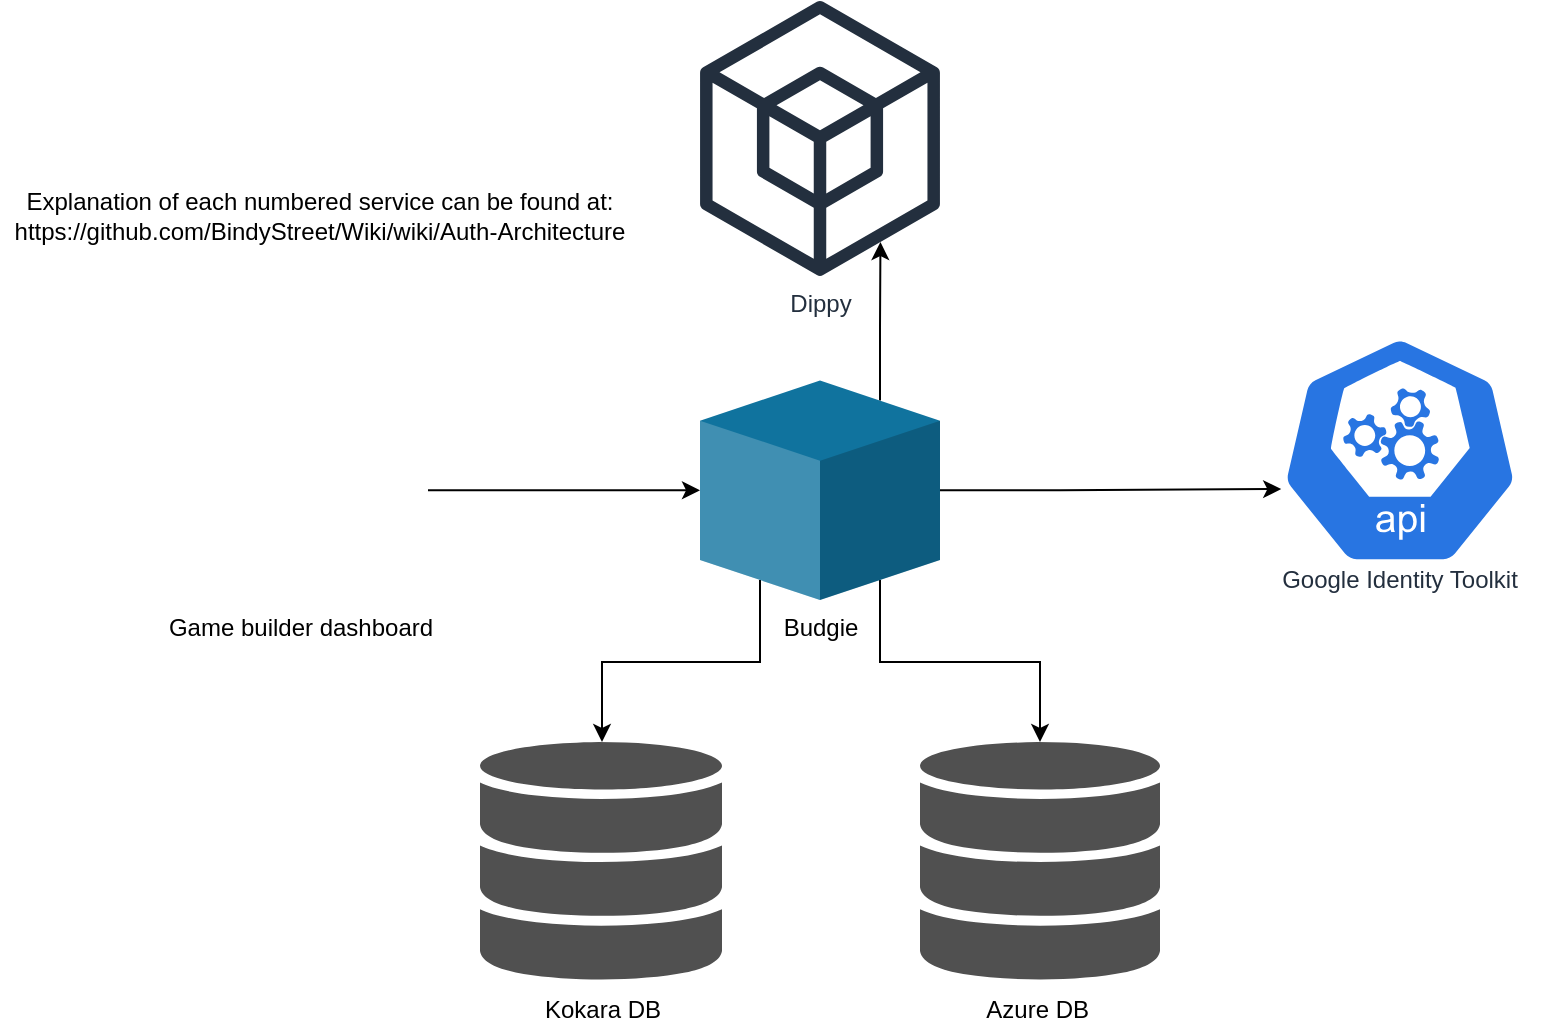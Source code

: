 <mxfile version="13.9.9" type="github">
  <diagram id="JN9SQGumUfse3FGNZzMo" name="Page-1">
    <mxGraphModel dx="762" dy="634" grid="1" gridSize="10" guides="1" tooltips="1" connect="1" arrows="1" fold="1" page="1" pageScale="1" pageWidth="827" pageHeight="1169" math="0" shadow="0">
      <root>
        <mxCell id="0" />
        <mxCell id="1" parent="0" />
        <mxCell id="XRyb0xycZNulAZf5XCpH-83" style="edgeStyle=orthogonalEdgeStyle;rounded=0;orthogonalLoop=1;jettySize=auto;html=1;exitX=0;exitY=0;exitDx=30;exitDy=99.694;exitPerimeter=0;" parent="1" source="XRyb0xycZNulAZf5XCpH-134" target="XRyb0xycZNulAZf5XCpH-14" edge="1">
          <mxGeometry relative="1" as="geometry">
            <mxPoint x="510" y="320" as="sourcePoint" />
            <Array as="points">
              <mxPoint x="420" y="380" />
              <mxPoint x="341" y="380" />
            </Array>
            <mxPoint x="540" y="390" as="targetPoint" />
          </mxGeometry>
        </mxCell>
        <mxCell id="XRyb0xycZNulAZf5XCpH-86" style="edgeStyle=orthogonalEdgeStyle;rounded=0;orthogonalLoop=1;jettySize=auto;html=1;exitX=0;exitY=0;exitDx=90;exitDy=99.694;exitPerimeter=0;" parent="1" source="XRyb0xycZNulAZf5XCpH-134" target="XRyb0xycZNulAZf5XCpH-85" edge="1">
          <mxGeometry relative="1" as="geometry">
            <mxPoint x="510" y="299.855" as="sourcePoint" />
            <mxPoint x="560" y="400" as="targetPoint" />
            <Array as="points">
              <mxPoint x="480" y="380" />
              <mxPoint x="560" y="380" />
            </Array>
          </mxGeometry>
        </mxCell>
        <mxCell id="XRyb0xycZNulAZf5XCpH-92" style="edgeStyle=orthogonalEdgeStyle;rounded=0;orthogonalLoop=1;jettySize=auto;html=1;exitX=0;exitY=0;exitDx=90;exitDy=10.016;exitPerimeter=0;entryX=0.752;entryY=0.877;entryDx=0;entryDy=0;entryPerimeter=0;" parent="1" source="XRyb0xycZNulAZf5XCpH-134" target="UcN_N4ubY_lVqWXa-kYl-2" edge="1">
          <mxGeometry relative="1" as="geometry">
            <mxPoint x="480" y="20" as="sourcePoint" />
            <mxPoint x="480" y="200" as="targetPoint" />
            <Array as="points" />
          </mxGeometry>
        </mxCell>
        <UserObject label="Explanation of each numbered service can be found at:&lt;br&gt;https://github.com/BindyStreet/Wiki/wiki/Auth-Architecture" link="https://github.com/BindyStreet/Wiki/wiki/Auth-Architecture" id="XRyb0xycZNulAZf5XCpH-108">
          <mxCell style="text;html=1;strokeColor=none;fillColor=none;align=center;verticalAlign=middle;whiteSpace=wrap;rounded=0;" parent="1" vertex="1">
            <mxGeometry x="40" y="126.95" width="320" height="60" as="geometry" />
          </mxCell>
        </UserObject>
        <mxCell id="XRyb0xycZNulAZf5XCpH-123" value="" style="group" parent="1" vertex="1" connectable="0">
          <mxGeometry x="490" y="410" width="130" height="130" as="geometry" />
        </mxCell>
        <mxCell id="XRyb0xycZNulAZf5XCpH-85" value="Azure DB&amp;nbsp;" style="shadow=0;dashed=0;html=1;strokeColor=none;fillColor=#505050;labelPosition=center;verticalLabelPosition=bottom;verticalAlign=top;outlineConnect=0;align=center;shape=mxgraph.office.databases.database_mini_3;" parent="XRyb0xycZNulAZf5XCpH-123" vertex="1">
          <mxGeometry x="10" y="10" width="120" height="120" as="geometry" />
        </mxCell>
        <mxCell id="UcN_N4ubY_lVqWXa-kYl-15" value="" style="shape=image;html=1;verticalAlign=top;verticalLabelPosition=bottom;labelBackgroundColor=#ffffff;imageAspect=0;aspect=fixed;image=https://cdn2.iconfinder.com/data/icons/integers/60/number-five-128.png" vertex="1" parent="XRyb0xycZNulAZf5XCpH-123">
          <mxGeometry x="10" y="-10" width="20" height="20" as="geometry" />
        </mxCell>
        <mxCell id="XRyb0xycZNulAZf5XCpH-124" value="" style="group" parent="1" vertex="1" connectable="0">
          <mxGeometry x="270" y="410" width="131" height="130" as="geometry" />
        </mxCell>
        <mxCell id="XRyb0xycZNulAZf5XCpH-14" value="Kokara DB" style="shadow=0;dashed=0;html=1;strokeColor=none;fillColor=#505050;labelPosition=center;verticalLabelPosition=bottom;verticalAlign=top;outlineConnect=0;align=center;shape=mxgraph.office.databases.database_mini_3;" parent="XRyb0xycZNulAZf5XCpH-124" vertex="1">
          <mxGeometry x="10" y="10" width="121" height="120" as="geometry" />
        </mxCell>
        <mxCell id="UcN_N4ubY_lVqWXa-kYl-16" value="" style="shape=image;html=1;verticalAlign=top;verticalLabelPosition=bottom;labelBackgroundColor=#ffffff;imageAspect=0;aspect=fixed;image=https://cdn2.iconfinder.com/data/icons/integers/60/number-six-128.png" vertex="1" parent="XRyb0xycZNulAZf5XCpH-124">
          <mxGeometry x="10" y="-10" width="20" height="20" as="geometry" />
        </mxCell>
        <mxCell id="XRyb0xycZNulAZf5XCpH-132" style="edgeStyle=orthogonalEdgeStyle;rounded=0;orthogonalLoop=1;jettySize=auto;html=1;entryX=0;entryY=0;entryDx=0;entryDy=54.855;entryPerimeter=0;" parent="1" source="XRyb0xycZNulAZf5XCpH-96" target="XRyb0xycZNulAZf5XCpH-134" edge="1">
          <mxGeometry relative="1" as="geometry">
            <mxPoint x="276" y="260" as="sourcePoint" />
            <mxPoint x="346" y="285" as="targetPoint" />
            <Array as="points">
              <mxPoint x="254" y="294" />
            </Array>
          </mxGeometry>
        </mxCell>
        <mxCell id="XRyb0xycZNulAZf5XCpH-133" value="" style="group" parent="1" vertex="1" connectable="0">
          <mxGeometry x="126" y="210" width="128" height="139" as="geometry" />
        </mxCell>
        <mxCell id="XRyb0xycZNulAZf5XCpH-96" value="Game builder dashboard" style="shape=image;html=1;verticalAlign=top;verticalLabelPosition=bottom;labelBackgroundColor=#ffffff;imageAspect=0;aspect=fixed;image=https://cdn0.iconfinder.com/data/icons/small-n-flat/24/678106-window-layout-128.png" parent="XRyb0xycZNulAZf5XCpH-133" vertex="1">
          <mxGeometry y="11" width="128" height="128" as="geometry" />
        </mxCell>
        <mxCell id="UcN_N4ubY_lVqWXa-kYl-11" value="" style="shape=image;html=1;verticalAlign=top;verticalLabelPosition=bottom;labelBackgroundColor=#ffffff;imageAspect=0;aspect=fixed;image=https://cdn2.iconfinder.com/data/icons/integers/60/number-one-128.png" vertex="1" parent="XRyb0xycZNulAZf5XCpH-133">
          <mxGeometry x="-6" width="20" height="20" as="geometry" />
        </mxCell>
        <mxCell id="XRyb0xycZNulAZf5XCpH-134" value="Budgie" style="verticalLabelPosition=bottom;verticalAlign=top;html=1;shape=mxgraph.infographic.shadedCube;isoAngle=10.53;fillColor=#10739E;strokeColor=none;" parent="1" vertex="1">
          <mxGeometry x="390" y="239.29" width="120" height="109.71" as="geometry" />
        </mxCell>
        <mxCell id="UcN_N4ubY_lVqWXa-kYl-2" value="Dippy" style="outlineConnect=0;fontColor=#232F3E;gradientColor=none;fillColor=#232F3E;strokeColor=none;dashed=0;verticalLabelPosition=bottom;verticalAlign=top;align=center;html=1;fontSize=12;fontStyle=0;aspect=fixed;pointerEvents=1;shape=mxgraph.aws4.external_sdk;" vertex="1" parent="1">
          <mxGeometry x="390" y="49.3" width="120" height="137.65" as="geometry" />
        </mxCell>
        <mxCell id="UcN_N4ubY_lVqWXa-kYl-5" style="edgeStyle=orthogonalEdgeStyle;rounded=0;orthogonalLoop=1;jettySize=auto;html=1;exitX=0;exitY=0;exitDx=120;exitDy=54.855;exitPerimeter=0;entryX=0.005;entryY=0.63;entryDx=0;entryDy=0;entryPerimeter=0;" edge="1" parent="1" source="XRyb0xycZNulAZf5XCpH-134" target="UcN_N4ubY_lVqWXa-kYl-7">
          <mxGeometry relative="1" as="geometry">
            <mxPoint x="490" y="348.984" as="sourcePoint" />
            <mxPoint x="675.963" y="294.971" as="targetPoint" />
            <Array as="points">
              <mxPoint x="570" y="294" />
            </Array>
          </mxGeometry>
        </mxCell>
        <mxCell id="UcN_N4ubY_lVqWXa-kYl-9" value="" style="group" vertex="1" connectable="0" parent="1">
          <mxGeometry x="670" y="199.64" width="140" height="149.36" as="geometry" />
        </mxCell>
        <mxCell id="UcN_N4ubY_lVqWXa-kYl-7" value="" style="html=1;dashed=0;whitespace=wrap;fillColor=#2875E2;strokeColor=#ffffff;points=[[0.005,0.63,0],[0.1,0.2,0],[0.9,0.2,0],[0.5,0,0],[0.995,0.63,0],[0.72,0.99,0],[0.5,1,0],[0.28,0.99,0]];shape=mxgraph.kubernetes.icon;prIcon=api" vertex="1" parent="UcN_N4ubY_lVqWXa-kYl-9">
          <mxGeometry x="10" width="120" height="149" as="geometry" />
        </mxCell>
        <mxCell id="UcN_N4ubY_lVqWXa-kYl-8" value="&lt;span style=&quot;color: rgb(35 , 47 , 62)&quot;&gt;Google Identity Toolkit&lt;/span&gt;" style="text;html=1;strokeColor=none;fillColor=none;align=center;verticalAlign=middle;whiteSpace=wrap;rounded=0;" vertex="1" parent="UcN_N4ubY_lVqWXa-kYl-9">
          <mxGeometry y="129.36" width="140" height="20" as="geometry" />
        </mxCell>
        <mxCell id="UcN_N4ubY_lVqWXa-kYl-14" value="" style="shape=image;html=1;verticalAlign=top;verticalLabelPosition=bottom;labelBackgroundColor=#ffffff;imageAspect=0;aspect=fixed;image=https://cdn2.iconfinder.com/data/icons/integers/60/number-four-128.png" vertex="1" parent="UcN_N4ubY_lVqWXa-kYl-9">
          <mxGeometry x="20" y="10.36" width="19.64" height="19.64" as="geometry" />
        </mxCell>
        <mxCell id="UcN_N4ubY_lVqWXa-kYl-12" value="" style="shape=image;html=1;verticalAlign=top;verticalLabelPosition=bottom;labelBackgroundColor=#ffffff;imageAspect=0;aspect=fixed;image=https://cdn2.iconfinder.com/data/icons/integers/60/number-two-128.png" vertex="1" parent="1">
          <mxGeometry x="390" y="230.0" width="20" height="20" as="geometry" />
        </mxCell>
        <mxCell id="UcN_N4ubY_lVqWXa-kYl-13" value="" style="shape=image;html=1;verticalAlign=top;verticalLabelPosition=bottom;labelBackgroundColor=#ffffff;imageAspect=0;aspect=fixed;image=https://cdn2.iconfinder.com/data/icons/integers/60/number-three-128.png" vertex="1" parent="1">
          <mxGeometry x="394" y="49.3" width="20" height="20" as="geometry" />
        </mxCell>
      </root>
    </mxGraphModel>
  </diagram>
</mxfile>
